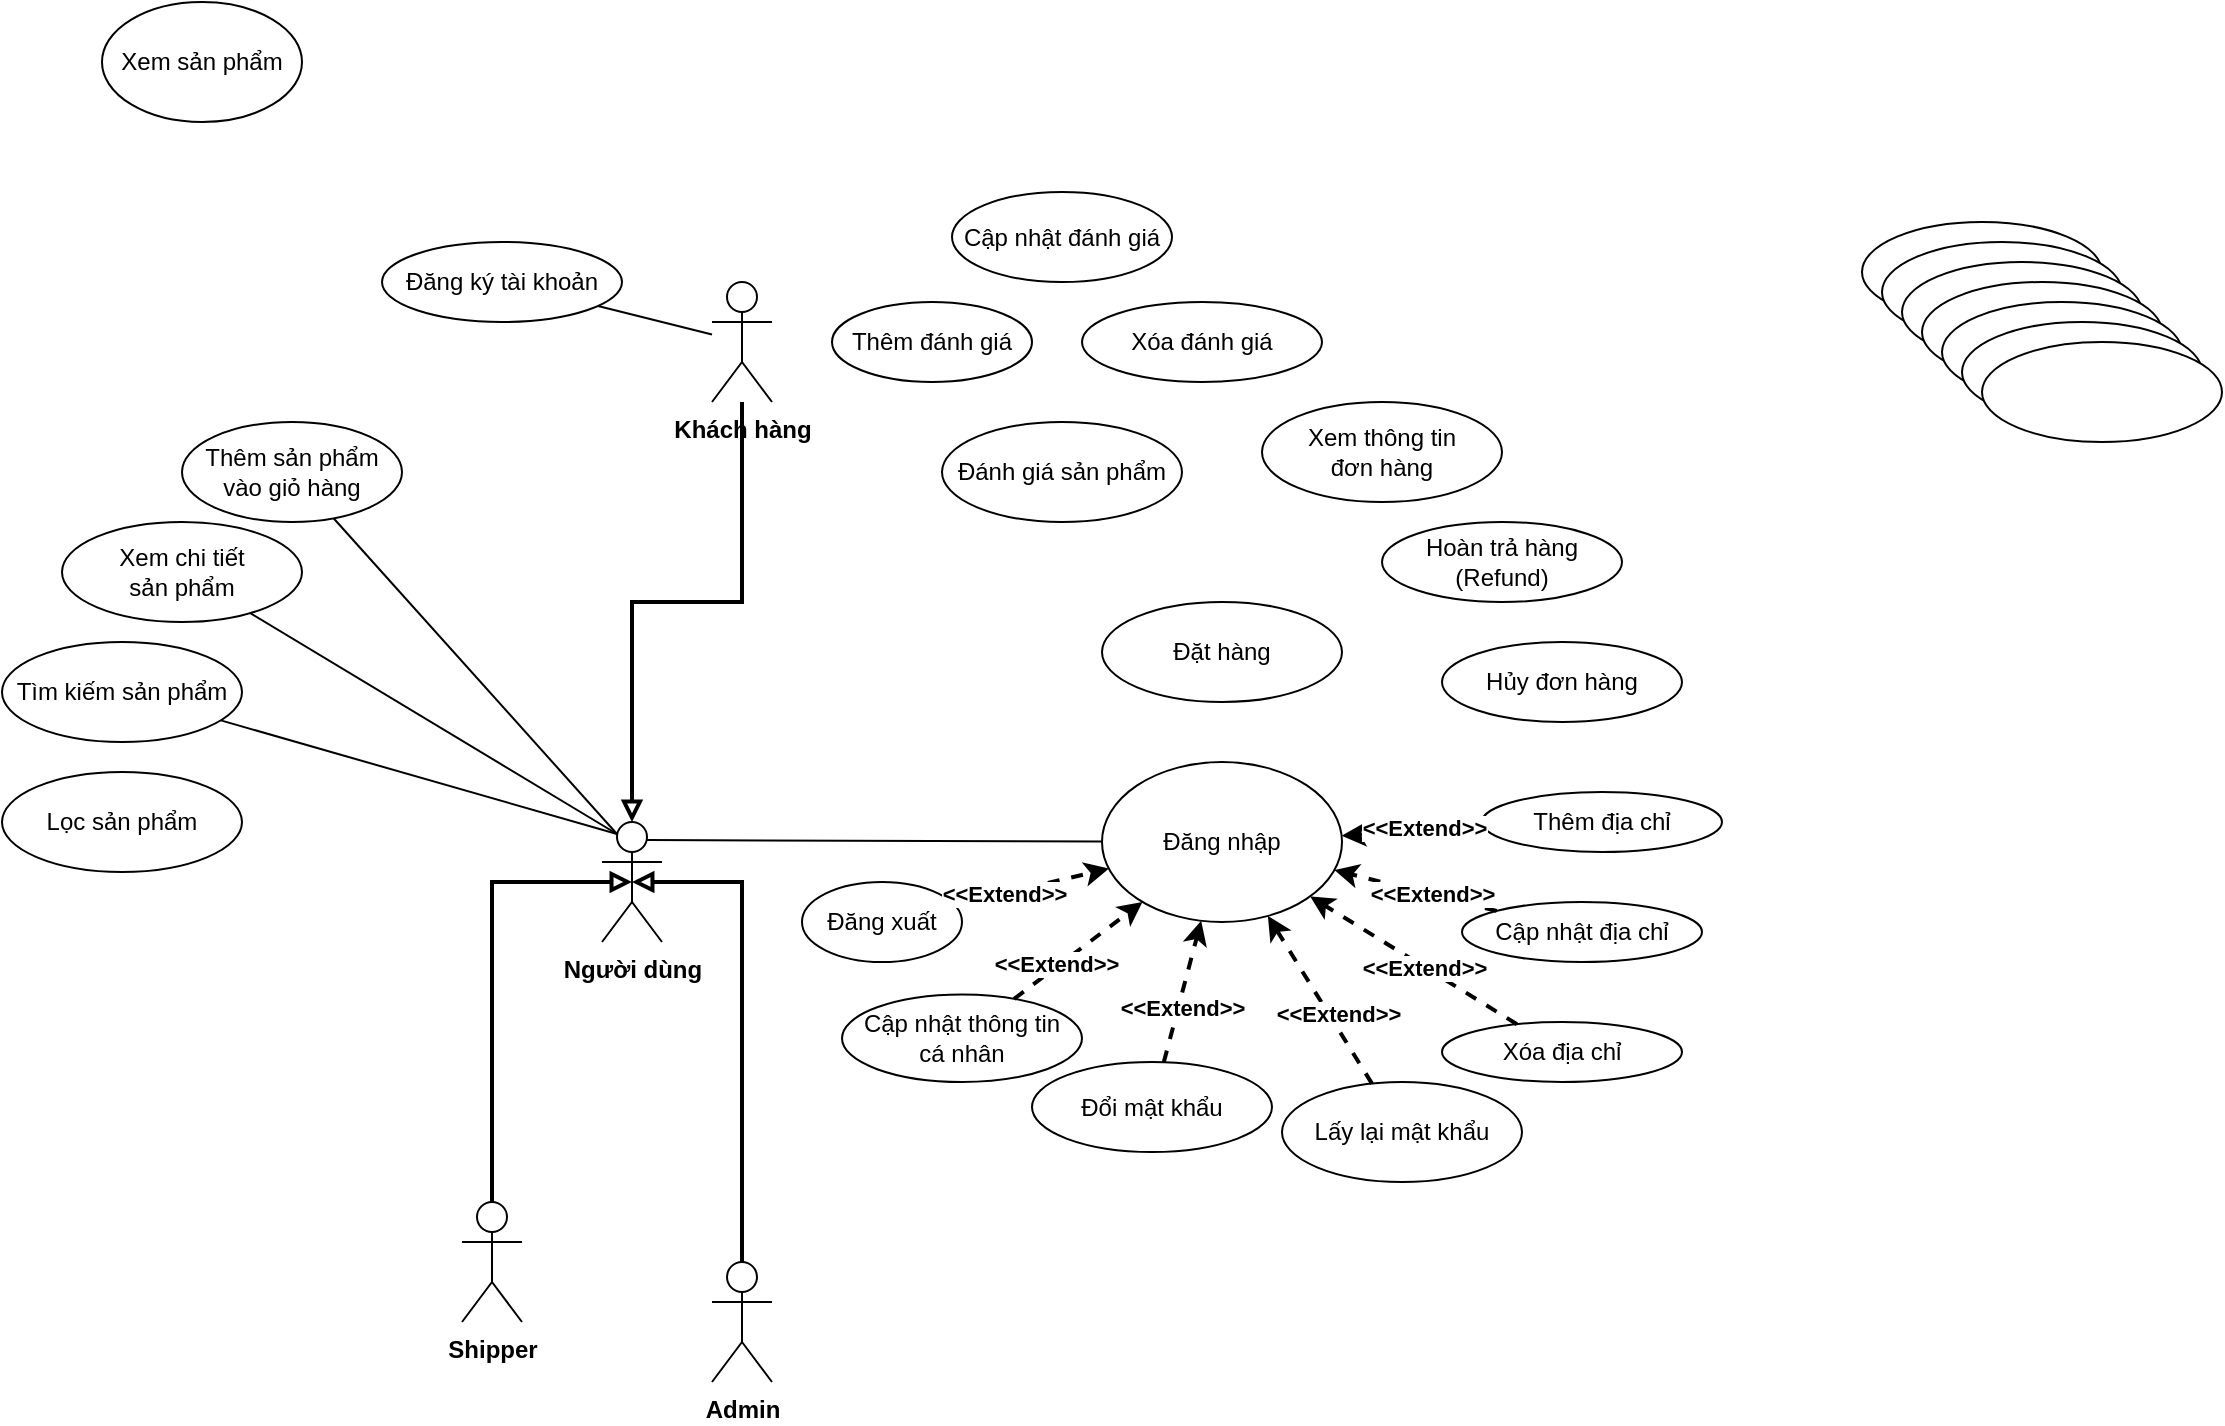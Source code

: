 <mxfile version="22.1.4" type="device">
  <diagram name="Page-1" id="pNfZA6otyMJOO4by3bwF">
    <mxGraphModel dx="833" dy="540" grid="1" gridSize="10" guides="1" tooltips="1" connect="1" arrows="1" fold="1" page="1" pageScale="1" pageWidth="850" pageHeight="1100" math="0" shadow="0">
      <root>
        <mxCell id="0" />
        <mxCell id="1" parent="0" />
        <mxCell id="vfUQS68WBOHq-260tNVl-1" value="&lt;div&gt;&lt;b&gt;Khách hàng&lt;/b&gt;&lt;/div&gt;" style="shape=umlActor;verticalLabelPosition=bottom;verticalAlign=top;html=1;outlineConnect=0;" vertex="1" parent="1">
          <mxGeometry x="365" y="160" width="30" height="60" as="geometry" />
        </mxCell>
        <mxCell id="vfUQS68WBOHq-260tNVl-6" value="&lt;div&gt;Đăng nhập&lt;/div&gt;" style="ellipse;whiteSpace=wrap;html=1;" vertex="1" parent="1">
          <mxGeometry x="560" y="400" width="120" height="80" as="geometry" />
        </mxCell>
        <mxCell id="vfUQS68WBOHq-260tNVl-7" value="Đặt hàng" style="ellipse;whiteSpace=wrap;html=1;" vertex="1" parent="1">
          <mxGeometry x="560" y="320" width="120" height="50" as="geometry" />
        </mxCell>
        <mxCell id="vfUQS68WBOHq-260tNVl-8" value="Tìm kiếm sản phẩm" style="ellipse;whiteSpace=wrap;html=1;" vertex="1" parent="1">
          <mxGeometry x="10" y="340" width="120" height="50" as="geometry" />
        </mxCell>
        <mxCell id="vfUQS68WBOHq-260tNVl-9" value="Xem chi tiết&lt;br&gt;sản phẩm" style="ellipse;whiteSpace=wrap;html=1;" vertex="1" parent="1">
          <mxGeometry x="40" y="280" width="120" height="50" as="geometry" />
        </mxCell>
        <mxCell id="vfUQS68WBOHq-260tNVl-11" value="Hoàn trả hàng&lt;br&gt;(Refund)" style="ellipse;whiteSpace=wrap;html=1;" vertex="1" parent="1">
          <mxGeometry x="700" y="280" width="120" height="40" as="geometry" />
        </mxCell>
        <mxCell id="vfUQS68WBOHq-260tNVl-13" value="&lt;div&gt;Đăng ký tài khoản&lt;/div&gt;" style="ellipse;whiteSpace=wrap;html=1;" vertex="1" parent="1">
          <mxGeometry x="200" y="140" width="120" height="40" as="geometry" />
        </mxCell>
        <mxCell id="vfUQS68WBOHq-260tNVl-14" value="Cập nhật thông tin &lt;br&gt;cá nhân" style="ellipse;whiteSpace=wrap;html=1;" vertex="1" parent="1">
          <mxGeometry x="430" y="516.25" width="120" height="43.75" as="geometry" />
        </mxCell>
        <mxCell id="vfUQS68WBOHq-260tNVl-15" value="Đổi mật khẩu" style="ellipse;whiteSpace=wrap;html=1;" vertex="1" parent="1">
          <mxGeometry x="525" y="550" width="120" height="45" as="geometry" />
        </mxCell>
        <mxCell id="vfUQS68WBOHq-260tNVl-16" value="Thêm sản phẩm&lt;br&gt;vào giỏ hàng" style="ellipse;whiteSpace=wrap;html=1;" vertex="1" parent="1">
          <mxGeometry x="100" y="230" width="110" height="50" as="geometry" />
        </mxCell>
        <mxCell id="vfUQS68WBOHq-260tNVl-17" value="Xem sản phẩm" style="ellipse;whiteSpace=wrap;html=1;" vertex="1" parent="1">
          <mxGeometry x="60" y="20" width="100" height="60" as="geometry" />
        </mxCell>
        <mxCell id="vfUQS68WBOHq-260tNVl-18" value="&lt;div&gt;Đăng xuất&lt;/div&gt;" style="ellipse;whiteSpace=wrap;html=1;" vertex="1" parent="1">
          <mxGeometry x="410" y="460" width="80" height="40" as="geometry" />
        </mxCell>
        <mxCell id="vfUQS68WBOHq-260tNVl-19" value="&lt;div&gt;&lt;b&gt;Admin&lt;/b&gt;&lt;/div&gt;" style="shape=umlActor;verticalLabelPosition=bottom;verticalAlign=top;html=1;outlineConnect=0;" vertex="1" parent="1">
          <mxGeometry x="365" y="650" width="30" height="60" as="geometry" />
        </mxCell>
        <mxCell id="vfUQS68WBOHq-260tNVl-20" value="&lt;b&gt;Người dùng&lt;/b&gt;" style="shape=umlActor;verticalLabelPosition=bottom;verticalAlign=top;html=1;outlineConnect=0;" vertex="1" parent="1">
          <mxGeometry x="310" y="430" width="30" height="60" as="geometry" />
        </mxCell>
        <mxCell id="vfUQS68WBOHq-260tNVl-30" value="" style="endArrow=none;html=1;rounded=0;entryX=0.75;entryY=0.1;entryDx=0;entryDy=0;entryPerimeter=0;" edge="1" parent="1" source="vfUQS68WBOHq-260tNVl-6">
          <mxGeometry width="50" height="50" relative="1" as="geometry">
            <mxPoint x="400.097" y="441.608" as="sourcePoint" />
            <mxPoint x="332.5" y="439.0" as="targetPoint" />
          </mxGeometry>
        </mxCell>
        <mxCell id="vfUQS68WBOHq-260tNVl-38" style="edgeStyle=orthogonalEdgeStyle;rounded=0;orthogonalLoop=1;jettySize=auto;html=1;entryX=0.5;entryY=0.5;entryDx=0;entryDy=0;entryPerimeter=0;endArrow=block;endFill=0;strokeWidth=2;" edge="1" parent="1" source="vfUQS68WBOHq-260tNVl-31" target="vfUQS68WBOHq-260tNVl-20">
          <mxGeometry relative="1" as="geometry">
            <Array as="points">
              <mxPoint x="255" y="460" />
            </Array>
          </mxGeometry>
        </mxCell>
        <mxCell id="vfUQS68WBOHq-260tNVl-31" value="&lt;div&gt;&lt;b&gt;Shipper&lt;/b&gt;&lt;/div&gt;" style="shape=umlActor;verticalLabelPosition=bottom;verticalAlign=top;html=1;outlineConnect=0;" vertex="1" parent="1">
          <mxGeometry x="240" y="620" width="30" height="60" as="geometry" />
        </mxCell>
        <mxCell id="vfUQS68WBOHq-260tNVl-33" style="edgeStyle=orthogonalEdgeStyle;rounded=0;orthogonalLoop=1;jettySize=auto;html=1;entryX=0.5;entryY=0.5;entryDx=0;entryDy=0;entryPerimeter=0;endArrow=block;endFill=0;strokeWidth=2;" edge="1" parent="1" source="vfUQS68WBOHq-260tNVl-19" target="vfUQS68WBOHq-260tNVl-20">
          <mxGeometry relative="1" as="geometry">
            <Array as="points">
              <mxPoint x="380" y="560" />
              <mxPoint x="380" y="460" />
            </Array>
          </mxGeometry>
        </mxCell>
        <mxCell id="vfUQS68WBOHq-260tNVl-41" style="edgeStyle=orthogonalEdgeStyle;rounded=0;orthogonalLoop=1;jettySize=auto;html=1;entryX=0.5;entryY=0;entryDx=0;entryDy=0;entryPerimeter=0;endArrow=block;endFill=0;strokeWidth=2;" edge="1" parent="1" source="vfUQS68WBOHq-260tNVl-1" target="vfUQS68WBOHq-260tNVl-20">
          <mxGeometry relative="1" as="geometry">
            <Array as="points">
              <mxPoint x="325" y="320" />
            </Array>
          </mxGeometry>
        </mxCell>
        <mxCell id="vfUQS68WBOHq-260tNVl-44" value="" style="endArrow=none;html=1;rounded=0;" edge="1" parent="1" source="vfUQS68WBOHq-260tNVl-1" target="vfUQS68WBOHq-260tNVl-13">
          <mxGeometry width="50" height="50" relative="1" as="geometry">
            <mxPoint x="520" y="500" as="sourcePoint" />
            <mxPoint x="570" y="450" as="targetPoint" />
          </mxGeometry>
        </mxCell>
        <mxCell id="vfUQS68WBOHq-260tNVl-47" value="" style="endArrow=classic;dashed=1;html=1;rounded=0;strokeWidth=2;endFill=1;" edge="1" parent="1" source="vfUQS68WBOHq-260tNVl-18" target="vfUQS68WBOHq-260tNVl-6">
          <mxGeometry width="50" height="50" relative="1" as="geometry">
            <mxPoint x="580" y="550" as="sourcePoint" />
            <mxPoint x="570" y="450" as="targetPoint" />
          </mxGeometry>
        </mxCell>
        <mxCell id="vfUQS68WBOHq-260tNVl-48" value="&amp;lt;&amp;lt;Extend&amp;gt;&amp;gt;" style="edgeLabel;html=1;align=center;verticalAlign=middle;resizable=0;points=[];fontStyle=1" vertex="1" connectable="0" parent="vfUQS68WBOHq-260tNVl-47">
          <mxGeometry x="-0.267" y="-4" relative="1" as="geometry">
            <mxPoint x="-5" y="-3" as="offset" />
          </mxGeometry>
        </mxCell>
        <mxCell id="vfUQS68WBOHq-260tNVl-54" value="" style="endArrow=classic;dashed=1;html=1;rounded=0;strokeWidth=2;endFill=1;" edge="1" parent="1" source="vfUQS68WBOHq-260tNVl-14" target="vfUQS68WBOHq-260tNVl-6">
          <mxGeometry width="50" height="50" relative="1" as="geometry">
            <mxPoint x="515" y="584" as="sourcePoint" />
            <mxPoint x="639.363" y="548.475" as="targetPoint" />
          </mxGeometry>
        </mxCell>
        <mxCell id="vfUQS68WBOHq-260tNVl-55" value="&amp;lt;&amp;lt;Extend&amp;gt;&amp;gt;" style="edgeLabel;html=1;align=center;verticalAlign=middle;resizable=0;points=[];fontStyle=1" vertex="1" connectable="0" parent="vfUQS68WBOHq-260tNVl-54">
          <mxGeometry x="-0.267" y="-4" relative="1" as="geometry">
            <mxPoint x="-5" y="-3" as="offset" />
          </mxGeometry>
        </mxCell>
        <mxCell id="vfUQS68WBOHq-260tNVl-56" value="" style="endArrow=classic;dashed=1;html=1;rounded=0;strokeWidth=2;endFill=1;" edge="1" parent="1" source="vfUQS68WBOHq-260tNVl-15" target="vfUQS68WBOHq-260tNVl-6">
          <mxGeometry width="50" height="50" relative="1" as="geometry">
            <mxPoint x="525" y="594" as="sourcePoint" />
            <mxPoint x="666.554" y="549.85" as="targetPoint" />
          </mxGeometry>
        </mxCell>
        <mxCell id="vfUQS68WBOHq-260tNVl-57" value="&amp;lt;&amp;lt;Extend&amp;gt;&amp;gt;" style="edgeLabel;html=1;align=center;verticalAlign=middle;resizable=0;points=[];fontStyle=1" vertex="1" connectable="0" parent="vfUQS68WBOHq-260tNVl-56">
          <mxGeometry x="-0.267" y="-4" relative="1" as="geometry">
            <mxPoint x="-2" y="-2" as="offset" />
          </mxGeometry>
        </mxCell>
        <mxCell id="vfUQS68WBOHq-260tNVl-59" value="" style="endArrow=none;html=1;rounded=0;exitX=0.25;exitY=0.1;exitDx=0;exitDy=0;exitPerimeter=0;" edge="1" parent="1" source="vfUQS68WBOHq-260tNVl-20" target="vfUQS68WBOHq-260tNVl-9">
          <mxGeometry width="50" height="50" relative="1" as="geometry">
            <mxPoint x="230.44" y="390" as="sourcePoint" />
            <mxPoint x="-229.999" y="259.091" as="targetPoint" />
          </mxGeometry>
        </mxCell>
        <mxCell id="vfUQS68WBOHq-260tNVl-60" value="" style="endArrow=none;html=1;rounded=0;exitX=0.25;exitY=0.1;exitDx=0;exitDy=0;exitPerimeter=0;" edge="1" parent="1" source="vfUQS68WBOHq-260tNVl-20" target="vfUQS68WBOHq-260tNVl-16">
          <mxGeometry width="50" height="50" relative="1" as="geometry">
            <mxPoint x="250" y="380" as="sourcePoint" />
            <mxPoint x="140" y="270" as="targetPoint" />
          </mxGeometry>
        </mxCell>
        <mxCell id="vfUQS68WBOHq-260tNVl-61" value="" style="endArrow=none;html=1;rounded=0;exitX=0.25;exitY=0.1;exitDx=0;exitDy=0;exitPerimeter=0;" edge="1" parent="1" source="vfUQS68WBOHq-260tNVl-20" target="vfUQS68WBOHq-260tNVl-8">
          <mxGeometry width="50" height="50" relative="1" as="geometry">
            <mxPoint x="328" y="446" as="sourcePoint" />
            <mxPoint x="144" y="336" as="targetPoint" />
          </mxGeometry>
        </mxCell>
        <mxCell id="vfUQS68WBOHq-260tNVl-66" value="Cập nhật địa chỉ" style="ellipse;whiteSpace=wrap;html=1;" vertex="1" parent="1">
          <mxGeometry x="740" y="470" width="120" height="30" as="geometry" />
        </mxCell>
        <mxCell id="vfUQS68WBOHq-260tNVl-67" value="Thêm địa chỉ" style="ellipse;whiteSpace=wrap;html=1;" vertex="1" parent="1">
          <mxGeometry x="750" y="415" width="120" height="30" as="geometry" />
        </mxCell>
        <mxCell id="vfUQS68WBOHq-260tNVl-68" value="Xóa địa chỉ" style="ellipse;whiteSpace=wrap;html=1;" vertex="1" parent="1">
          <mxGeometry x="730" y="530" width="120" height="30" as="geometry" />
        </mxCell>
        <mxCell id="vfUQS68WBOHq-260tNVl-69" value="" style="endArrow=classic;dashed=1;html=1;rounded=0;strokeWidth=2;endFill=1;" edge="1" parent="1" source="vfUQS68WBOHq-260tNVl-67" target="vfUQS68WBOHq-260tNVl-6">
          <mxGeometry width="50" height="50" relative="1" as="geometry">
            <mxPoint x="829.63" y="662" as="sourcePoint" />
            <mxPoint x="857.81" y="575.955" as="targetPoint" />
          </mxGeometry>
        </mxCell>
        <mxCell id="vfUQS68WBOHq-260tNVl-70" value="&amp;lt;&amp;lt;Extend&amp;gt;&amp;gt;" style="edgeLabel;html=1;align=center;verticalAlign=middle;resizable=0;points=[];fontStyle=1" vertex="1" connectable="0" parent="vfUQS68WBOHq-260tNVl-69">
          <mxGeometry x="-0.267" y="-4" relative="1" as="geometry">
            <mxPoint x="-4" y="2" as="offset" />
          </mxGeometry>
        </mxCell>
        <mxCell id="vfUQS68WBOHq-260tNVl-71" value="" style="endArrow=classic;dashed=1;html=1;rounded=0;strokeWidth=2;endFill=1;" edge="1" parent="1" source="vfUQS68WBOHq-260tNVl-66" target="vfUQS68WBOHq-260tNVl-6">
          <mxGeometry width="50" height="50" relative="1" as="geometry">
            <mxPoint x="897.63" y="589" as="sourcePoint" />
            <mxPoint x="861.578" y="591.665" as="targetPoint" />
          </mxGeometry>
        </mxCell>
        <mxCell id="vfUQS68WBOHq-260tNVl-72" value="&amp;lt;&amp;lt;Extend&amp;gt;&amp;gt;" style="edgeLabel;html=1;align=center;verticalAlign=middle;resizable=0;points=[];fontStyle=1" vertex="1" connectable="0" parent="vfUQS68WBOHq-260tNVl-71">
          <mxGeometry x="-0.267" y="-4" relative="1" as="geometry">
            <mxPoint x="-4" y="3" as="offset" />
          </mxGeometry>
        </mxCell>
        <mxCell id="vfUQS68WBOHq-260tNVl-73" value="" style="endArrow=classic;dashed=1;html=1;rounded=0;strokeWidth=2;endFill=1;" edge="1" parent="1" source="vfUQS68WBOHq-260tNVl-68" target="vfUQS68WBOHq-260tNVl-6">
          <mxGeometry width="50" height="50" relative="1" as="geometry">
            <mxPoint x="983.84" y="625.93" as="sourcePoint" />
            <mxPoint x="859.202" y="601.264" as="targetPoint" />
          </mxGeometry>
        </mxCell>
        <mxCell id="vfUQS68WBOHq-260tNVl-74" value="&amp;lt;&amp;lt;Extend&amp;gt;&amp;gt;" style="edgeLabel;html=1;align=center;verticalAlign=middle;resizable=0;points=[];fontStyle=1" vertex="1" connectable="0" parent="vfUQS68WBOHq-260tNVl-73">
          <mxGeometry x="-0.267" y="-4" relative="1" as="geometry">
            <mxPoint x="-11" y="-2" as="offset" />
          </mxGeometry>
        </mxCell>
        <mxCell id="vfUQS68WBOHq-260tNVl-75" value="Đánh giá sản phẩm" style="ellipse;whiteSpace=wrap;html=1;" vertex="1" parent="1">
          <mxGeometry x="480" y="230" width="120" height="50" as="geometry" />
        </mxCell>
        <mxCell id="vfUQS68WBOHq-260tNVl-84" value="Xóa đánh giá" style="ellipse;whiteSpace=wrap;html=1;" vertex="1" parent="1">
          <mxGeometry x="550" y="170" width="120" height="40" as="geometry" />
        </mxCell>
        <mxCell id="vfUQS68WBOHq-260tNVl-85" value="Cập nhật đánh giá" style="ellipse;whiteSpace=wrap;html=1;" vertex="1" parent="1">
          <mxGeometry x="485" y="115" width="110" height="45" as="geometry" />
        </mxCell>
        <mxCell id="vfUQS68WBOHq-260tNVl-86" value="Thêm đánh giá" style="ellipse;whiteSpace=wrap;html=1;" vertex="1" parent="1">
          <mxGeometry x="425" y="170" width="100" height="40" as="geometry" />
        </mxCell>
        <mxCell id="vfUQS68WBOHq-260tNVl-87" value="" style="ellipse;whiteSpace=wrap;html=1;" vertex="1" parent="1">
          <mxGeometry x="940" y="130" width="120" height="50" as="geometry" />
        </mxCell>
        <mxCell id="vfUQS68WBOHq-260tNVl-88" value="" style="ellipse;whiteSpace=wrap;html=1;" vertex="1" parent="1">
          <mxGeometry x="950" y="140" width="120" height="50" as="geometry" />
        </mxCell>
        <mxCell id="vfUQS68WBOHq-260tNVl-89" value="" style="ellipse;whiteSpace=wrap;html=1;" vertex="1" parent="1">
          <mxGeometry x="960" y="150" width="120" height="50" as="geometry" />
        </mxCell>
        <mxCell id="vfUQS68WBOHq-260tNVl-90" value="" style="ellipse;whiteSpace=wrap;html=1;" vertex="1" parent="1">
          <mxGeometry x="970" y="160" width="120" height="50" as="geometry" />
        </mxCell>
        <mxCell id="vfUQS68WBOHq-260tNVl-91" value="" style="ellipse;whiteSpace=wrap;html=1;" vertex="1" parent="1">
          <mxGeometry x="980" y="170" width="120" height="50" as="geometry" />
        </mxCell>
        <mxCell id="vfUQS68WBOHq-260tNVl-92" value="" style="ellipse;whiteSpace=wrap;html=1;" vertex="1" parent="1">
          <mxGeometry x="990" y="180" width="120" height="50" as="geometry" />
        </mxCell>
        <mxCell id="vfUQS68WBOHq-260tNVl-93" value="" style="ellipse;whiteSpace=wrap;html=1;" vertex="1" parent="1">
          <mxGeometry x="1000" y="190" width="120" height="50" as="geometry" />
        </mxCell>
        <mxCell id="vfUQS68WBOHq-260tNVl-94" value="Lọc sản phẩm" style="ellipse;whiteSpace=wrap;html=1;" vertex="1" parent="1">
          <mxGeometry x="10" y="405" width="120" height="50" as="geometry" />
        </mxCell>
        <mxCell id="vfUQS68WBOHq-260tNVl-95" value="Lấy lại mật khẩu" style="ellipse;whiteSpace=wrap;html=1;" vertex="1" parent="1">
          <mxGeometry x="650" y="560" width="120" height="50" as="geometry" />
        </mxCell>
        <mxCell id="vfUQS68WBOHq-260tNVl-96" value="&lt;div&gt;Hủy đơn hàng&lt;/div&gt;" style="ellipse;whiteSpace=wrap;html=1;" vertex="1" parent="1">
          <mxGeometry x="730" y="340" width="120" height="40" as="geometry" />
        </mxCell>
        <mxCell id="vfUQS68WBOHq-260tNVl-97" value="Xem thông tin&lt;br&gt;đơn hàng" style="ellipse;whiteSpace=wrap;html=1;" vertex="1" parent="1">
          <mxGeometry x="640" y="220" width="120" height="50" as="geometry" />
        </mxCell>
        <mxCell id="vfUQS68WBOHq-260tNVl-98" value="" style="endArrow=classic;dashed=1;html=1;rounded=0;strokeWidth=2;endFill=1;" edge="1" parent="1" source="vfUQS68WBOHq-260tNVl-95" target="vfUQS68WBOHq-260tNVl-6">
          <mxGeometry width="50" height="50" relative="1" as="geometry">
            <mxPoint x="605" y="560" as="sourcePoint" />
            <mxPoint x="621" y="490" as="targetPoint" />
          </mxGeometry>
        </mxCell>
        <mxCell id="vfUQS68WBOHq-260tNVl-99" value="&amp;lt;&amp;lt;Extend&amp;gt;&amp;gt;" style="edgeLabel;html=1;align=center;verticalAlign=middle;resizable=0;points=[];fontStyle=1" vertex="1" connectable="0" parent="vfUQS68WBOHq-260tNVl-98">
          <mxGeometry x="-0.267" y="-4" relative="1" as="geometry">
            <mxPoint x="-2" y="-2" as="offset" />
          </mxGeometry>
        </mxCell>
      </root>
    </mxGraphModel>
  </diagram>
</mxfile>
